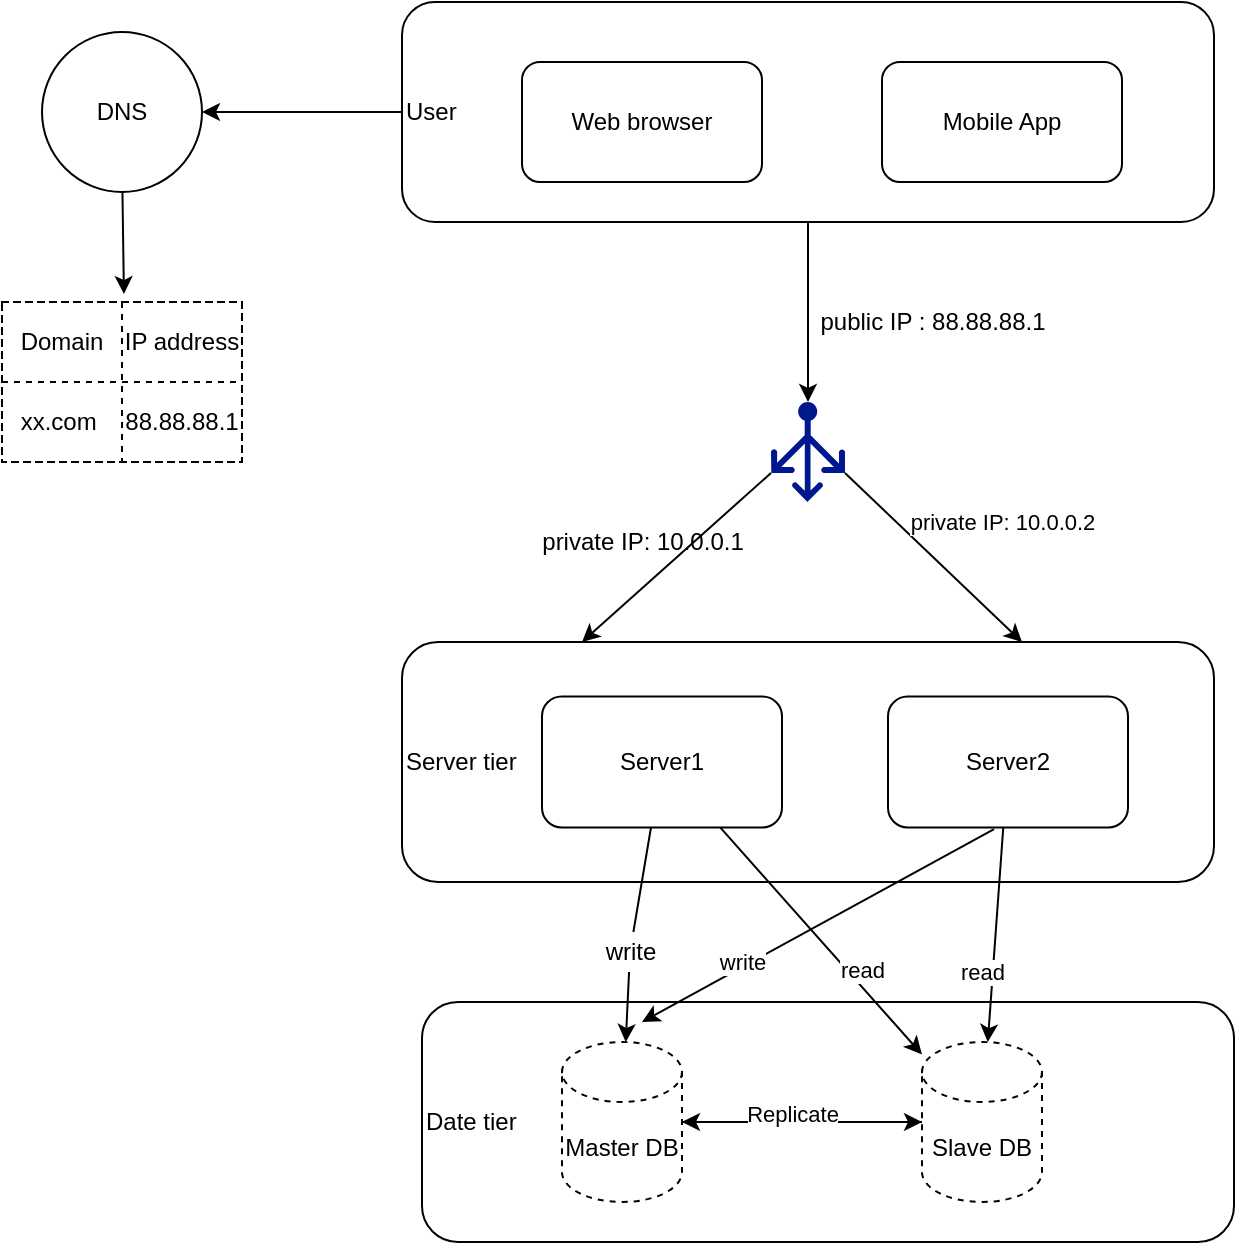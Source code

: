 <mxfile version="18.1.1" type="github">
  <diagram id="gj4aTC-naOryA_Uupt_q" name="Page-1">
    <mxGraphModel dx="946" dy="646" grid="1" gridSize="10" guides="1" tooltips="1" connect="1" arrows="1" fold="1" page="1" pageScale="1" pageWidth="827" pageHeight="1169" math="0" shadow="0">
      <root>
        <mxCell id="0" />
        <mxCell id="1" parent="0" />
        <mxCell id="CJqXhBErPTdrTc08tHEn-7" style="edgeStyle=orthogonalEdgeStyle;rounded=0;orthogonalLoop=1;jettySize=auto;html=1;" edge="1" parent="1" source="CJqXhBErPTdrTc08tHEn-4">
          <mxGeometry relative="1" as="geometry">
            <mxPoint x="483" y="300" as="targetPoint" />
          </mxGeometry>
        </mxCell>
        <mxCell id="CJqXhBErPTdrTc08tHEn-48" style="edgeStyle=none;rounded=0;orthogonalLoop=1;jettySize=auto;html=1;entryX=0.508;entryY=-0.1;entryDx=0;entryDy=0;entryPerimeter=0;" edge="1" parent="1" source="CJqXhBErPTdrTc08tHEn-1" target="CJqXhBErPTdrTc08tHEn-20">
          <mxGeometry relative="1" as="geometry" />
        </mxCell>
        <mxCell id="CJqXhBErPTdrTc08tHEn-1" value="DNS" style="ellipse;whiteSpace=wrap;html=1;aspect=fixed;" vertex="1" parent="1">
          <mxGeometry x="100" y="115" width="80" height="80" as="geometry" />
        </mxCell>
        <mxCell id="CJqXhBErPTdrTc08tHEn-13" style="rounded=0;orthogonalLoop=1;jettySize=auto;html=1;exitX=0;exitY=0.71;exitDx=0;exitDy=0;exitPerimeter=0;" edge="1" parent="1" source="CJqXhBErPTdrTc08tHEn-5">
          <mxGeometry relative="1" as="geometry">
            <mxPoint x="370" y="420" as="targetPoint" />
          </mxGeometry>
        </mxCell>
        <mxCell id="CJqXhBErPTdrTc08tHEn-14" style="edgeStyle=none;rounded=0;orthogonalLoop=1;jettySize=auto;html=1;exitX=1;exitY=0.71;exitDx=0;exitDy=0;exitPerimeter=0;" edge="1" parent="1" source="CJqXhBErPTdrTc08tHEn-5">
          <mxGeometry relative="1" as="geometry">
            <mxPoint x="590" y="420" as="targetPoint" />
          </mxGeometry>
        </mxCell>
        <mxCell id="CJqXhBErPTdrTc08tHEn-16" value="private IP: 10.0.0.2" style="edgeLabel;html=1;align=center;verticalAlign=middle;resizable=0;points=[];" vertex="1" connectable="0" parent="CJqXhBErPTdrTc08tHEn-14">
          <mxGeometry x="-0.174" y="-2" relative="1" as="geometry">
            <mxPoint x="43" y="-12" as="offset" />
          </mxGeometry>
        </mxCell>
        <mxCell id="CJqXhBErPTdrTc08tHEn-5" value="" style="sketch=0;aspect=fixed;pointerEvents=1;shadow=0;dashed=0;html=1;strokeColor=none;labelPosition=center;verticalLabelPosition=bottom;verticalAlign=top;align=center;fillColor=#00188D;shape=mxgraph.azure.load_balancer_generic" vertex="1" parent="1">
          <mxGeometry x="464.5" y="300" width="37" height="50" as="geometry" />
        </mxCell>
        <mxCell id="CJqXhBErPTdrTc08tHEn-11" value="" style="group;dashed=1;" vertex="1" connectable="0" parent="1">
          <mxGeometry x="280" y="420" width="406" height="120" as="geometry" />
        </mxCell>
        <mxCell id="CJqXhBErPTdrTc08tHEn-8" value="Server tier" style="rounded=1;whiteSpace=wrap;html=1;align=left;" vertex="1" parent="CJqXhBErPTdrTc08tHEn-11">
          <mxGeometry width="406" height="120.0" as="geometry" />
        </mxCell>
        <mxCell id="CJqXhBErPTdrTc08tHEn-9" value="Server1" style="rounded=1;whiteSpace=wrap;html=1;" vertex="1" parent="CJqXhBErPTdrTc08tHEn-11">
          <mxGeometry x="70" y="27.273" width="120" height="65.455" as="geometry" />
        </mxCell>
        <mxCell id="CJqXhBErPTdrTc08tHEn-10" value="Server2" style="rounded=1;whiteSpace=wrap;html=1;" vertex="1" parent="CJqXhBErPTdrTc08tHEn-11">
          <mxGeometry x="243" y="27.273" width="120" height="65.455" as="geometry" />
        </mxCell>
        <mxCell id="CJqXhBErPTdrTc08tHEn-12" value="" style="group" vertex="1" connectable="0" parent="1">
          <mxGeometry x="280" y="100" width="406" height="110" as="geometry" />
        </mxCell>
        <mxCell id="CJqXhBErPTdrTc08tHEn-4" value="User" style="rounded=1;whiteSpace=wrap;html=1;align=left;" vertex="1" parent="CJqXhBErPTdrTc08tHEn-12">
          <mxGeometry width="406" height="110" as="geometry" />
        </mxCell>
        <mxCell id="CJqXhBErPTdrTc08tHEn-2" value="Web browser" style="rounded=1;whiteSpace=wrap;html=1;" vertex="1" parent="CJqXhBErPTdrTc08tHEn-12">
          <mxGeometry x="60" y="30" width="120" height="60" as="geometry" />
        </mxCell>
        <mxCell id="CJqXhBErPTdrTc08tHEn-3" value="Mobile App&lt;br&gt;" style="rounded=1;whiteSpace=wrap;html=1;" vertex="1" parent="CJqXhBErPTdrTc08tHEn-12">
          <mxGeometry x="240" y="30" width="120" height="60" as="geometry" />
        </mxCell>
        <mxCell id="CJqXhBErPTdrTc08tHEn-15" value="public IP : 88.88.88.1" style="text;html=1;align=center;verticalAlign=middle;resizable=0;points=[];autosize=1;strokeColor=none;fillColor=none;" vertex="1" parent="1">
          <mxGeometry x="480" y="250" width="130" height="20" as="geometry" />
        </mxCell>
        <mxCell id="CJqXhBErPTdrTc08tHEn-17" value="private IP: 10.0.0.1" style="text;html=1;align=center;verticalAlign=middle;resizable=0;points=[];autosize=1;strokeColor=none;fillColor=none;" vertex="1" parent="1">
          <mxGeometry x="340" y="360" width="120" height="20" as="geometry" />
        </mxCell>
        <mxCell id="CJqXhBErPTdrTc08tHEn-18" style="edgeStyle=none;rounded=0;orthogonalLoop=1;jettySize=auto;html=1;entryX=1;entryY=0.5;entryDx=0;entryDy=0;" edge="1" parent="1" source="CJqXhBErPTdrTc08tHEn-4" target="CJqXhBErPTdrTc08tHEn-1">
          <mxGeometry relative="1" as="geometry" />
        </mxCell>
        <mxCell id="CJqXhBErPTdrTc08tHEn-19" value="" style="shape=table;html=1;whiteSpace=wrap;startSize=0;container=1;collapsible=0;childLayout=tableLayout;dashed=1;rounded=0;" vertex="1" parent="1">
          <mxGeometry x="80" y="250" width="120" height="80" as="geometry" />
        </mxCell>
        <mxCell id="CJqXhBErPTdrTc08tHEn-20" value="" style="shape=tableRow;horizontal=0;startSize=0;swimlaneHead=0;swimlaneBody=0;top=0;left=0;bottom=0;right=0;collapsible=0;dropTarget=0;fillColor=none;points=[[0,0.5],[1,0.5]];portConstraint=eastwest;dashed=1;" vertex="1" parent="CJqXhBErPTdrTc08tHEn-19">
          <mxGeometry width="120" height="40" as="geometry" />
        </mxCell>
        <mxCell id="CJqXhBErPTdrTc08tHEn-21" value="Domain" style="shape=partialRectangle;html=1;whiteSpace=wrap;connectable=0;fillColor=none;top=0;left=0;bottom=0;right=0;overflow=hidden;dashed=1;" vertex="1" parent="CJqXhBErPTdrTc08tHEn-20">
          <mxGeometry width="60" height="40" as="geometry">
            <mxRectangle width="60" height="40" as="alternateBounds" />
          </mxGeometry>
        </mxCell>
        <mxCell id="CJqXhBErPTdrTc08tHEn-22" value="IP address" style="shape=partialRectangle;html=1;whiteSpace=wrap;connectable=0;fillColor=none;top=0;left=0;bottom=0;right=0;overflow=hidden;dashed=1;" vertex="1" parent="CJqXhBErPTdrTc08tHEn-20">
          <mxGeometry x="60" width="60" height="40" as="geometry">
            <mxRectangle width="60" height="40" as="alternateBounds" />
          </mxGeometry>
        </mxCell>
        <mxCell id="CJqXhBErPTdrTc08tHEn-24" value="" style="shape=tableRow;horizontal=0;startSize=0;swimlaneHead=0;swimlaneBody=0;top=0;left=0;bottom=0;right=0;collapsible=0;dropTarget=0;fillColor=none;points=[[0,0.5],[1,0.5]];portConstraint=eastwest;dashed=1;" vertex="1" parent="CJqXhBErPTdrTc08tHEn-19">
          <mxGeometry y="40" width="120" height="40" as="geometry" />
        </mxCell>
        <mxCell id="CJqXhBErPTdrTc08tHEn-25" value="xx.com&lt;span style=&quot;white-space: pre;&quot;&gt;	&lt;/span&gt;" style="shape=partialRectangle;html=1;whiteSpace=wrap;connectable=0;fillColor=none;top=0;left=0;bottom=0;right=0;overflow=hidden;dashed=1;" vertex="1" parent="CJqXhBErPTdrTc08tHEn-24">
          <mxGeometry width="60" height="40" as="geometry">
            <mxRectangle width="60" height="40" as="alternateBounds" />
          </mxGeometry>
        </mxCell>
        <mxCell id="CJqXhBErPTdrTc08tHEn-26" value="88.88.88.1" style="shape=partialRectangle;html=1;whiteSpace=wrap;connectable=0;fillColor=none;top=0;left=0;bottom=0;right=0;overflow=hidden;dashed=1;" vertex="1" parent="CJqXhBErPTdrTc08tHEn-24">
          <mxGeometry x="60" width="60" height="40" as="geometry">
            <mxRectangle width="60" height="40" as="alternateBounds" />
          </mxGeometry>
        </mxCell>
        <mxCell id="CJqXhBErPTdrTc08tHEn-49" value="" style="group;dashed=1;" vertex="1" connectable="0" parent="1">
          <mxGeometry x="290" y="600" width="406" height="120" as="geometry" />
        </mxCell>
        <mxCell id="CJqXhBErPTdrTc08tHEn-50" value="Date tier" style="rounded=1;whiteSpace=wrap;html=1;align=left;" vertex="1" parent="CJqXhBErPTdrTc08tHEn-49">
          <mxGeometry width="406" height="120.0" as="geometry" />
        </mxCell>
        <mxCell id="CJqXhBErPTdrTc08tHEn-55" style="edgeStyle=none;rounded=0;orthogonalLoop=1;jettySize=auto;html=1;entryX=0;entryY=0.5;entryDx=0;entryDy=0;entryPerimeter=0;" edge="1" parent="CJqXhBErPTdrTc08tHEn-49" source="CJqXhBErPTdrTc08tHEn-53" target="CJqXhBErPTdrTc08tHEn-54">
          <mxGeometry relative="1" as="geometry" />
        </mxCell>
        <mxCell id="CJqXhBErPTdrTc08tHEn-53" value="Master DB" style="shape=cylinder3;whiteSpace=wrap;html=1;boundedLbl=1;backgroundOutline=1;size=15;rounded=0;dashed=1;" vertex="1" parent="CJqXhBErPTdrTc08tHEn-49">
          <mxGeometry x="70" y="20" width="60" height="80" as="geometry" />
        </mxCell>
        <mxCell id="CJqXhBErPTdrTc08tHEn-56" style="edgeStyle=none;rounded=0;orthogonalLoop=1;jettySize=auto;html=1;" edge="1" parent="CJqXhBErPTdrTc08tHEn-49" source="CJqXhBErPTdrTc08tHEn-54" target="CJqXhBErPTdrTc08tHEn-53">
          <mxGeometry relative="1" as="geometry" />
        </mxCell>
        <mxCell id="CJqXhBErPTdrTc08tHEn-57" value="Replicate" style="edgeLabel;html=1;align=center;verticalAlign=middle;resizable=0;points=[];" vertex="1" connectable="0" parent="CJqXhBErPTdrTc08tHEn-56">
          <mxGeometry x="0.083" y="-4" relative="1" as="geometry">
            <mxPoint as="offset" />
          </mxGeometry>
        </mxCell>
        <mxCell id="CJqXhBErPTdrTc08tHEn-54" value="Slave DB" style="shape=cylinder3;whiteSpace=wrap;html=1;boundedLbl=1;backgroundOutline=1;size=15;rounded=0;dashed=1;" vertex="1" parent="CJqXhBErPTdrTc08tHEn-49">
          <mxGeometry x="250" y="20" width="60" height="80" as="geometry" />
        </mxCell>
        <mxCell id="CJqXhBErPTdrTc08tHEn-58" style="edgeStyle=none;rounded=0;orthogonalLoop=1;jettySize=auto;html=1;startArrow=none;" edge="1" parent="1" source="CJqXhBErPTdrTc08tHEn-60" target="CJqXhBErPTdrTc08tHEn-53">
          <mxGeometry relative="1" as="geometry" />
        </mxCell>
        <mxCell id="CJqXhBErPTdrTc08tHEn-59" style="edgeStyle=none;rounded=0;orthogonalLoop=1;jettySize=auto;html=1;exitX=0.442;exitY=1.012;exitDx=0;exitDy=0;exitPerimeter=0;" edge="1" parent="1" source="CJqXhBErPTdrTc08tHEn-10">
          <mxGeometry relative="1" as="geometry">
            <mxPoint x="400" y="610" as="targetPoint" />
          </mxGeometry>
        </mxCell>
        <mxCell id="CJqXhBErPTdrTc08tHEn-61" value="write" style="edgeLabel;html=1;align=center;verticalAlign=middle;resizable=0;points=[];" vertex="1" connectable="0" parent="CJqXhBErPTdrTc08tHEn-59">
          <mxGeometry x="0.04" y="4" relative="1" as="geometry">
            <mxPoint x="-37" y="13" as="offset" />
          </mxGeometry>
        </mxCell>
        <mxCell id="CJqXhBErPTdrTc08tHEn-62" style="edgeStyle=none;rounded=0;orthogonalLoop=1;jettySize=auto;html=1;" edge="1" parent="1" source="CJqXhBErPTdrTc08tHEn-9" target="CJqXhBErPTdrTc08tHEn-54">
          <mxGeometry relative="1" as="geometry" />
        </mxCell>
        <mxCell id="CJqXhBErPTdrTc08tHEn-65" value="read" style="edgeLabel;html=1;align=center;verticalAlign=middle;resizable=0;points=[];" vertex="1" connectable="0" parent="CJqXhBErPTdrTc08tHEn-62">
          <mxGeometry x="0.549" y="-4" relative="1" as="geometry">
            <mxPoint x="-4" y="-19" as="offset" />
          </mxGeometry>
        </mxCell>
        <mxCell id="CJqXhBErPTdrTc08tHEn-63" value="" style="edgeStyle=none;rounded=0;orthogonalLoop=1;jettySize=auto;html=1;" edge="1" parent="1" source="CJqXhBErPTdrTc08tHEn-10" target="CJqXhBErPTdrTc08tHEn-54">
          <mxGeometry relative="1" as="geometry" />
        </mxCell>
        <mxCell id="CJqXhBErPTdrTc08tHEn-64" value="read" style="edgeLabel;html=1;align=center;verticalAlign=middle;resizable=0;points=[];" vertex="1" connectable="0" parent="CJqXhBErPTdrTc08tHEn-63">
          <mxGeometry x="0.021" relative="1" as="geometry">
            <mxPoint x="-7" y="17" as="offset" />
          </mxGeometry>
        </mxCell>
        <mxCell id="CJqXhBErPTdrTc08tHEn-60" value="write" style="text;html=1;align=center;verticalAlign=middle;resizable=0;points=[];autosize=1;strokeColor=none;fillColor=none;" vertex="1" parent="1">
          <mxGeometry x="374" y="565" width="40" height="20" as="geometry" />
        </mxCell>
        <mxCell id="CJqXhBErPTdrTc08tHEn-68" value="" style="edgeStyle=none;rounded=0;orthogonalLoop=1;jettySize=auto;html=1;endArrow=none;" edge="1" parent="1" source="CJqXhBErPTdrTc08tHEn-9" target="CJqXhBErPTdrTc08tHEn-60">
          <mxGeometry relative="1" as="geometry">
            <mxPoint x="406.364" y="512.727" as="sourcePoint" />
            <mxPoint x="394.444" y="620" as="targetPoint" />
          </mxGeometry>
        </mxCell>
      </root>
    </mxGraphModel>
  </diagram>
</mxfile>
